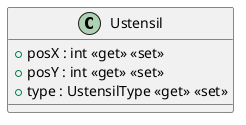 @startuml
class Ustensil {
    + posX : int <<get>> <<set>>
    + posY : int <<get>> <<set>>
    + type : UstensilType <<get>> <<set>>
}
@enduml
